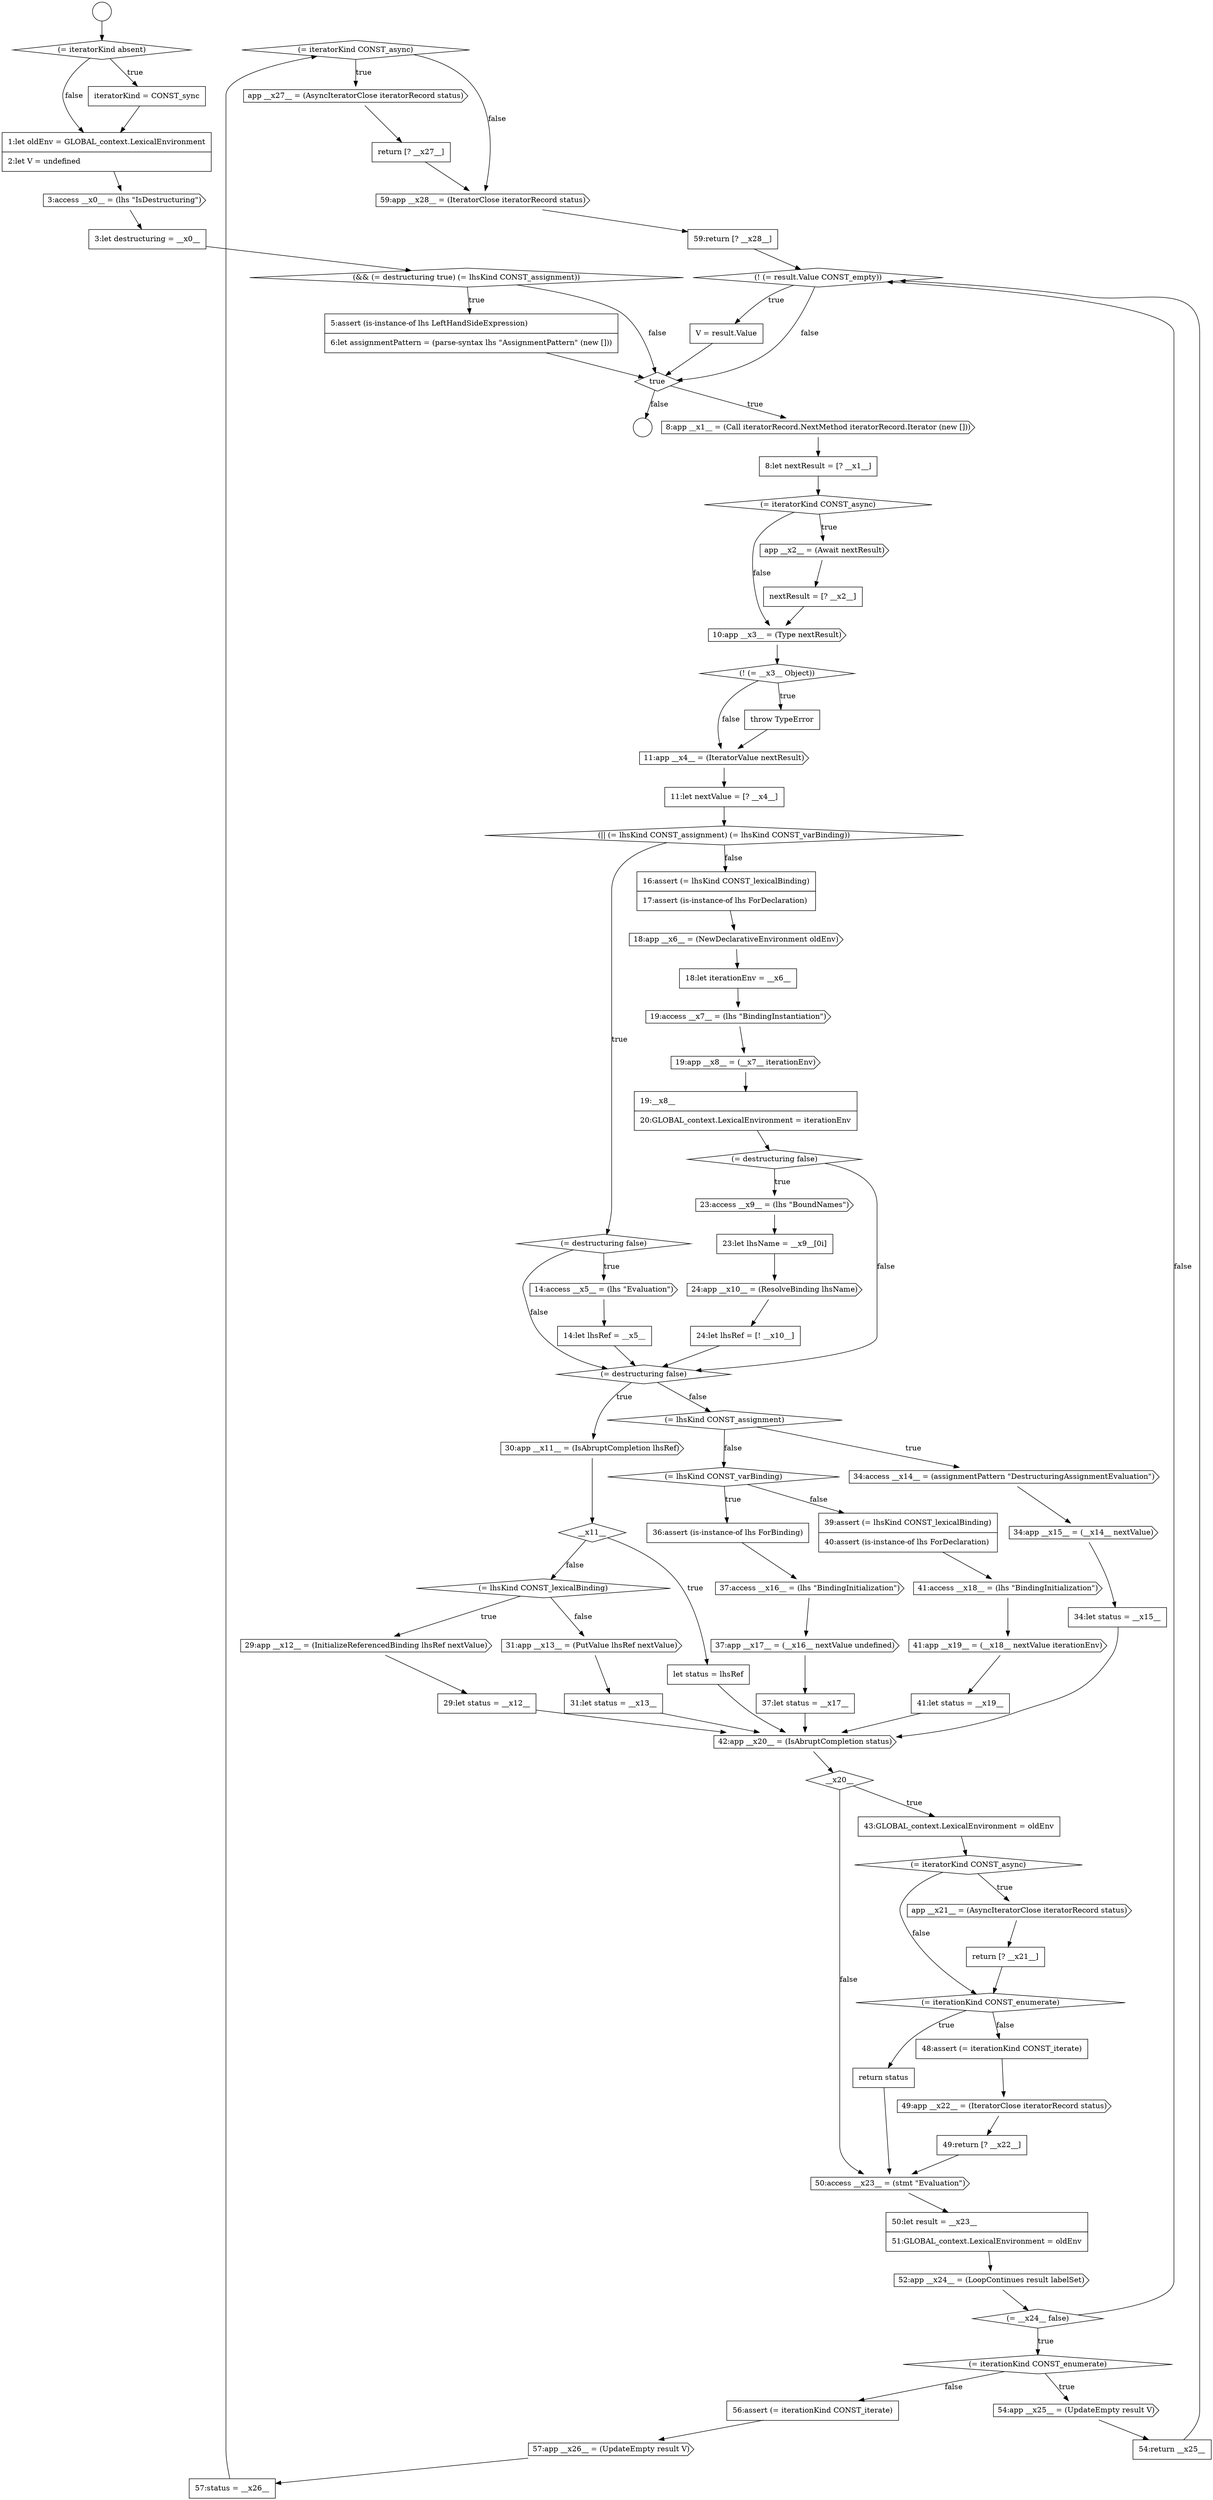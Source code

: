 digraph {
  node7272 [shape=diamond, label=<<font color="black">(= iteratorKind CONST_async)</font>> color="black" fillcolor="white" style=filled]
  node7260 [shape=cds, label=<<font color="black">49:app __x22__ = (IteratorClose iteratorRecord status)</font>> color="black" fillcolor="white" style=filled]
  node7219 [shape=cds, label=<<font color="black">18:app __x6__ = (NewDeclarativeEnvironment oldEnv)</font>> color="black" fillcolor="white" style=filled]
  node7253 [shape=none, margin=0, label=<<font color="black">
    <table border="0" cellborder="1" cellspacing="0" cellpadding="10">
      <tr><td align="left">43:GLOBAL_context.LexicalEnvironment = oldEnv</td></tr>
    </table>
  </font>> color="black" fillcolor="white" style=filled]
  node7198 [shape=none, margin=0, label=<<font color="black">
    <table border="0" cellborder="1" cellspacing="0" cellpadding="10">
      <tr><td align="left">1:let oldEnv = GLOBAL_context.LexicalEnvironment</td></tr>
      <tr><td align="left">2:let V = undefined</td></tr>
    </table>
  </font>> color="black" fillcolor="white" style=filled]
  node7208 [shape=none, margin=0, label=<<font color="black">
    <table border="0" cellborder="1" cellspacing="0" cellpadding="10">
      <tr><td align="left">nextResult = [? __x2__]</td></tr>
    </table>
  </font>> color="black" fillcolor="white" style=filled]
  node7203 [shape=diamond, label=<<font color="black">true</font>> color="black" fillcolor="white" style=filled]
  node7220 [shape=none, margin=0, label=<<font color="black">
    <table border="0" cellborder="1" cellspacing="0" cellpadding="10">
      <tr><td align="left">18:let iterationEnv = __x6__</td></tr>
    </table>
  </font>> color="black" fillcolor="white" style=filled]
  node7235 [shape=none, margin=0, label=<<font color="black">
    <table border="0" cellborder="1" cellspacing="0" cellpadding="10">
      <tr><td align="left">29:let status = __x12__</td></tr>
    </table>
  </font>> color="black" fillcolor="white" style=filled]
  node7240 [shape=cds, label=<<font color="black">34:app __x15__ = (__x14__ nextValue)</font>> color="black" fillcolor="white" style=filled]
  node7241 [shape=none, margin=0, label=<<font color="black">
    <table border="0" cellborder="1" cellspacing="0" cellpadding="10">
      <tr><td align="left">34:let status = __x15__</td></tr>
    </table>
  </font>> color="black" fillcolor="white" style=filled]
  node7277 [shape=diamond, label=<<font color="black">(! (= result.Value CONST_empty))</font>> color="black" fillcolor="white" style=filled]
  node7262 [shape=cds, label=<<font color="black">50:access __x23__ = (stmt &quot;Evaluation&quot;)</font>> color="black" fillcolor="white" style=filled]
  node7209 [shape=cds, label=<<font color="black">10:app __x3__ = (Type nextResult)</font>> color="black" fillcolor="white" style=filled]
  node7215 [shape=diamond, label=<<font color="black">(= destructuring false)</font>> color="black" fillcolor="white" style=filled]
  node7236 [shape=cds, label=<<font color="black">31:app __x13__ = (PutValue lhsRef nextValue)</font>> color="black" fillcolor="white" style=filled]
  node7226 [shape=none, margin=0, label=<<font color="black">
    <table border="0" cellborder="1" cellspacing="0" cellpadding="10">
      <tr><td align="left">23:let lhsName = __x9__[0i]</td></tr>
    </table>
  </font>> color="black" fillcolor="white" style=filled]
  node7258 [shape=none, margin=0, label=<<font color="black">
    <table border="0" cellborder="1" cellspacing="0" cellpadding="10">
      <tr><td align="left">return status</td></tr>
    </table>
  </font>> color="black" fillcolor="white" style=filled]
  node7268 [shape=none, margin=0, label=<<font color="black">
    <table border="0" cellborder="1" cellspacing="0" cellpadding="10">
      <tr><td align="left">54:return __x25__</td></tr>
    </table>
  </font>> color="black" fillcolor="white" style=filled]
  node7273 [shape=cds, label=<<font color="black">app __x27__ = (AsyncIteratorClose iteratorRecord status)</font>> color="black" fillcolor="white" style=filled]
  node7245 [shape=cds, label=<<font color="black">37:app __x17__ = (__x16__ nextValue undefined)</font>> color="black" fillcolor="white" style=filled]
  node7247 [shape=none, margin=0, label=<<font color="black">
    <table border="0" cellborder="1" cellspacing="0" cellpadding="10">
      <tr><td align="left">39:assert (= lhsKind CONST_lexicalBinding)</td></tr>
      <tr><td align="left">40:assert (is-instance-of lhs ForDeclaration)</td></tr>
    </table>
  </font>> color="black" fillcolor="white" style=filled]
  node7194 [shape=circle label=" " color="black" fillcolor="white" style=filled]
  node7213 [shape=none, margin=0, label=<<font color="black">
    <table border="0" cellborder="1" cellspacing="0" cellpadding="10">
      <tr><td align="left">11:let nextValue = [? __x4__]</td></tr>
    </table>
  </font>> color="black" fillcolor="white" style=filled]
  node7230 [shape=cds, label=<<font color="black">30:app __x11__ = (IsAbruptCompletion lhsRef)</font>> color="black" fillcolor="white" style=filled]
  node7197 [shape=none, margin=0, label=<<font color="black">
    <table border="0" cellborder="1" cellspacing="0" cellpadding="10">
      <tr><td align="left">iteratorKind = CONST_sync</td></tr>
    </table>
  </font>> color="black" fillcolor="white" style=filled]
  node7254 [shape=diamond, label=<<font color="black">(= iteratorKind CONST_async)</font>> color="black" fillcolor="white" style=filled]
  node7217 [shape=none, margin=0, label=<<font color="black">
    <table border="0" cellborder="1" cellspacing="0" cellpadding="10">
      <tr><td align="left">14:let lhsRef = __x5__</td></tr>
    </table>
  </font>> color="black" fillcolor="white" style=filled]
  node7269 [shape=none, margin=0, label=<<font color="black">
    <table border="0" cellborder="1" cellspacing="0" cellpadding="10">
      <tr><td align="left">56:assert (= iterationKind CONST_iterate)</td></tr>
    </table>
  </font>> color="black" fillcolor="white" style=filled]
  node7229 [shape=diamond, label=<<font color="black">(= destructuring false)</font>> color="black" fillcolor="white" style=filled]
  node7244 [shape=cds, label=<<font color="black">37:access __x16__ = (lhs &quot;BindingInitialization&quot;)</font>> color="black" fillcolor="white" style=filled]
  node7237 [shape=none, margin=0, label=<<font color="black">
    <table border="0" cellborder="1" cellspacing="0" cellpadding="10">
      <tr><td align="left">31:let status = __x13__</td></tr>
    </table>
  </font>> color="black" fillcolor="white" style=filled]
  node7276 [shape=none, margin=0, label=<<font color="black">
    <table border="0" cellborder="1" cellspacing="0" cellpadding="10">
      <tr><td align="left">59:return [? __x28__]</td></tr>
    </table>
  </font>> color="black" fillcolor="white" style=filled]
  node7204 [shape=cds, label=<<font color="black">8:app __x1__ = (Call iteratorRecord.NextMethod iteratorRecord.Iterator (new []))</font>> color="black" fillcolor="white" style=filled]
  node7222 [shape=cds, label=<<font color="black">19:app __x8__ = (__x7__ iterationEnv)</font>> color="black" fillcolor="white" style=filled]
  node7205 [shape=none, margin=0, label=<<font color="black">
    <table border="0" cellborder="1" cellspacing="0" cellpadding="10">
      <tr><td align="left">8:let nextResult = [? __x1__]</td></tr>
    </table>
  </font>> color="black" fillcolor="white" style=filled]
  node7249 [shape=cds, label=<<font color="black">41:app __x19__ = (__x18__ nextValue iterationEnv)</font>> color="black" fillcolor="white" style=filled]
  node7221 [shape=cds, label=<<font color="black">19:access __x7__ = (lhs &quot;BindingInstantiation&quot;)</font>> color="black" fillcolor="white" style=filled]
  node7261 [shape=none, margin=0, label=<<font color="black">
    <table border="0" cellborder="1" cellspacing="0" cellpadding="10">
      <tr><td align="left">49:return [? __x22__]</td></tr>
    </table>
  </font>> color="black" fillcolor="white" style=filled]
  node7225 [shape=cds, label=<<font color="black">23:access __x9__ = (lhs &quot;BoundNames&quot;)</font>> color="black" fillcolor="white" style=filled]
  node7257 [shape=diamond, label=<<font color="black">(= iterationKind CONST_enumerate)</font>> color="black" fillcolor="white" style=filled]
  node7212 [shape=cds, label=<<font color="black">11:app __x4__ = (IteratorValue nextResult)</font>> color="black" fillcolor="white" style=filled]
  node7233 [shape=diamond, label=<<font color="black">(= lhsKind CONST_lexicalBinding)</font>> color="black" fillcolor="white" style=filled]
  node7223 [shape=none, margin=0, label=<<font color="black">
    <table border="0" cellborder="1" cellspacing="0" cellpadding="10">
      <tr><td align="left">19:__x8__</td></tr>
      <tr><td align="left">20:GLOBAL_context.LexicalEnvironment = iterationEnv</td></tr>
    </table>
  </font>> color="black" fillcolor="white" style=filled]
  node7218 [shape=none, margin=0, label=<<font color="black">
    <table border="0" cellborder="1" cellspacing="0" cellpadding="10">
      <tr><td align="left">16:assert (= lhsKind CONST_lexicalBinding)</td></tr>
      <tr><td align="left">17:assert (is-instance-of lhs ForDeclaration)</td></tr>
    </table>
  </font>> color="black" fillcolor="white" style=filled]
  node7201 [shape=diamond, label=<<font color="black">(&amp;&amp; (= destructuring true) (= lhsKind CONST_assignment))</font>> color="black" fillcolor="white" style=filled]
  node7270 [shape=cds, label=<<font color="black">57:app __x26__ = (UpdateEmpty result V)</font>> color="black" fillcolor="white" style=filled]
  node7255 [shape=cds, label=<<font color="black">app __x21__ = (AsyncIteratorClose iteratorRecord status)</font>> color="black" fillcolor="white" style=filled]
  node7265 [shape=diamond, label=<<font color="black">(= __x24__ false)</font>> color="black" fillcolor="white" style=filled]
  node7206 [shape=diamond, label=<<font color="black">(= iteratorKind CONST_async)</font>> color="black" fillcolor="white" style=filled]
  node7238 [shape=diamond, label=<<font color="black">(= lhsKind CONST_assignment)</font>> color="black" fillcolor="white" style=filled]
  node7275 [shape=cds, label=<<font color="black">59:app __x28__ = (IteratorClose iteratorRecord status)</font>> color="black" fillcolor="white" style=filled]
  node7250 [shape=none, margin=0, label=<<font color="black">
    <table border="0" cellborder="1" cellspacing="0" cellpadding="10">
      <tr><td align="left">41:let status = __x19__</td></tr>
    </table>
  </font>> color="black" fillcolor="white" style=filled]
  node7200 [shape=none, margin=0, label=<<font color="black">
    <table border="0" cellborder="1" cellspacing="0" cellpadding="10">
      <tr><td align="left">3:let destructuring = __x0__</td></tr>
    </table>
  </font>> color="black" fillcolor="white" style=filled]
  node7232 [shape=none, margin=0, label=<<font color="black">
    <table border="0" cellborder="1" cellspacing="0" cellpadding="10">
      <tr><td align="left">let status = lhsRef</td></tr>
    </table>
  </font>> color="black" fillcolor="white" style=filled]
  node7211 [shape=none, margin=0, label=<<font color="black">
    <table border="0" cellborder="1" cellspacing="0" cellpadding="10">
      <tr><td align="left">throw TypeError</td></tr>
    </table>
  </font>> color="black" fillcolor="white" style=filled]
  node7196 [shape=diamond, label=<<font color="black">(= iteratorKind absent)</font>> color="black" fillcolor="white" style=filled]
  node7228 [shape=none, margin=0, label=<<font color="black">
    <table border="0" cellborder="1" cellspacing="0" cellpadding="10">
      <tr><td align="left">24:let lhsRef = [! __x10__]</td></tr>
    </table>
  </font>> color="black" fillcolor="white" style=filled]
  node7264 [shape=cds, label=<<font color="black">52:app __x24__ = (LoopContinues result labelSet)</font>> color="black" fillcolor="white" style=filled]
  node7243 [shape=none, margin=0, label=<<font color="black">
    <table border="0" cellborder="1" cellspacing="0" cellpadding="10">
      <tr><td align="left">36:assert (is-instance-of lhs ForBinding)</td></tr>
    </table>
  </font>> color="black" fillcolor="white" style=filled]
  node7207 [shape=cds, label=<<font color="black">app __x2__ = (Await nextResult)</font>> color="black" fillcolor="white" style=filled]
  node7251 [shape=cds, label=<<font color="black">42:app __x20__ = (IsAbruptCompletion status)</font>> color="black" fillcolor="white" style=filled]
  node7202 [shape=none, margin=0, label=<<font color="black">
    <table border="0" cellborder="1" cellspacing="0" cellpadding="10">
      <tr><td align="left">5:assert (is-instance-of lhs LeftHandSideExpression)</td></tr>
      <tr><td align="left">6:let assignmentPattern = (parse-syntax lhs &quot;AssignmentPattern&quot; (new []))</td></tr>
    </table>
  </font>> color="black" fillcolor="white" style=filled]
  node7224 [shape=diamond, label=<<font color="black">(= destructuring false)</font>> color="black" fillcolor="white" style=filled]
  node7234 [shape=cds, label=<<font color="black">29:app __x12__ = (InitializeReferencedBinding lhsRef nextValue)</font>> color="black" fillcolor="white" style=filled]
  node7239 [shape=cds, label=<<font color="black">34:access __x14__ = (assignmentPattern &quot;DestructuringAssignmentEvaluation&quot;)</font>> color="black" fillcolor="white" style=filled]
  node7271 [shape=none, margin=0, label=<<font color="black">
    <table border="0" cellborder="1" cellspacing="0" cellpadding="10">
      <tr><td align="left">57:status = __x26__</td></tr>
    </table>
  </font>> color="black" fillcolor="white" style=filled]
  node7256 [shape=none, margin=0, label=<<font color="black">
    <table border="0" cellborder="1" cellspacing="0" cellpadding="10">
      <tr><td align="left">return [? __x21__]</td></tr>
    </table>
  </font>> color="black" fillcolor="white" style=filled]
  node7266 [shape=diamond, label=<<font color="black">(= iterationKind CONST_enumerate)</font>> color="black" fillcolor="white" style=filled]
  node7216 [shape=cds, label=<<font color="black">14:access __x5__ = (lhs &quot;Evaluation&quot;)</font>> color="black" fillcolor="white" style=filled]
  node7231 [shape=diamond, label=<<font color="black">__x11__</font>> color="black" fillcolor="white" style=filled]
  node7248 [shape=cds, label=<<font color="black">41:access __x18__ = (lhs &quot;BindingInitialization&quot;)</font>> color="black" fillcolor="white" style=filled]
  node7210 [shape=diamond, label=<<font color="black">(! (= __x3__ Object))</font>> color="black" fillcolor="white" style=filled]
  node7259 [shape=none, margin=0, label=<<font color="black">
    <table border="0" cellborder="1" cellspacing="0" cellpadding="10">
      <tr><td align="left">48:assert (= iterationKind CONST_iterate)</td></tr>
    </table>
  </font>> color="black" fillcolor="white" style=filled]
  node7242 [shape=diamond, label=<<font color="black">(= lhsKind CONST_varBinding)</font>> color="black" fillcolor="white" style=filled]
  node7199 [shape=cds, label=<<font color="black">3:access __x0__ = (lhs &quot;IsDestructuring&quot;)</font>> color="black" fillcolor="white" style=filled]
  node7278 [shape=none, margin=0, label=<<font color="black">
    <table border="0" cellborder="1" cellspacing="0" cellpadding="10">
      <tr><td align="left">V = result.Value</td></tr>
    </table>
  </font>> color="black" fillcolor="white" style=filled]
  node7214 [shape=diamond, label=<<font color="black">(|| (= lhsKind CONST_assignment) (= lhsKind CONST_varBinding))</font>> color="black" fillcolor="white" style=filled]
  node7227 [shape=cds, label=<<font color="black">24:app __x10__ = (ResolveBinding lhsName)</font>> color="black" fillcolor="white" style=filled]
  node7263 [shape=none, margin=0, label=<<font color="black">
    <table border="0" cellborder="1" cellspacing="0" cellpadding="10">
      <tr><td align="left">50:let result = __x23__</td></tr>
      <tr><td align="left">51:GLOBAL_context.LexicalEnvironment = oldEnv</td></tr>
    </table>
  </font>> color="black" fillcolor="white" style=filled]
  node7252 [shape=diamond, label=<<font color="black">__x20__</font>> color="black" fillcolor="white" style=filled]
  node7246 [shape=none, margin=0, label=<<font color="black">
    <table border="0" cellborder="1" cellspacing="0" cellpadding="10">
      <tr><td align="left">37:let status = __x17__</td></tr>
    </table>
  </font>> color="black" fillcolor="white" style=filled]
  node7195 [shape=circle label=" " color="black" fillcolor="white" style=filled]
  node7274 [shape=none, margin=0, label=<<font color="black">
    <table border="0" cellborder="1" cellspacing="0" cellpadding="10">
      <tr><td align="left">return [? __x27__]</td></tr>
    </table>
  </font>> color="black" fillcolor="white" style=filled]
  node7267 [shape=cds, label=<<font color="black">54:app __x25__ = (UpdateEmpty result V)</font>> color="black" fillcolor="white" style=filled]
  node7251 -> node7252 [ color="black"]
  node7200 -> node7201 [ color="black"]
  node7248 -> node7249 [ color="black"]
  node7209 -> node7210 [ color="black"]
  node7256 -> node7257 [ color="black"]
  node7278 -> node7203 [ color="black"]
  node7205 -> node7206 [ color="black"]
  node7269 -> node7270 [ color="black"]
  node7226 -> node7227 [ color="black"]
  node7225 -> node7226 [ color="black"]
  node7228 -> node7229 [ color="black"]
  node7260 -> node7261 [ color="black"]
  node7234 -> node7235 [ color="black"]
  node7208 -> node7209 [ color="black"]
  node7203 -> node7204 [label=<<font color="black">true</font>> color="black"]
  node7203 -> node7195 [label=<<font color="black">false</font>> color="black"]
  node7262 -> node7263 [ color="black"]
  node7219 -> node7220 [ color="black"]
  node7224 -> node7225 [label=<<font color="black">true</font>> color="black"]
  node7224 -> node7229 [label=<<font color="black">false</font>> color="black"]
  node7252 -> node7253 [label=<<font color="black">true</font>> color="black"]
  node7252 -> node7262 [label=<<font color="black">false</font>> color="black"]
  node7253 -> node7254 [ color="black"]
  node7275 -> node7276 [ color="black"]
  node7273 -> node7274 [ color="black"]
  node7245 -> node7246 [ color="black"]
  node7266 -> node7267 [label=<<font color="black">true</font>> color="black"]
  node7266 -> node7269 [label=<<font color="black">false</font>> color="black"]
  node7246 -> node7251 [ color="black"]
  node7220 -> node7221 [ color="black"]
  node7204 -> node7205 [ color="black"]
  node7250 -> node7251 [ color="black"]
  node7276 -> node7277 [ color="black"]
  node7272 -> node7273 [label=<<font color="black">true</font>> color="black"]
  node7272 -> node7275 [label=<<font color="black">false</font>> color="black"]
  node7223 -> node7224 [ color="black"]
  node7240 -> node7241 [ color="black"]
  node7259 -> node7260 [ color="black"]
  node7227 -> node7228 [ color="black"]
  node7229 -> node7230 [label=<<font color="black">true</font>> color="black"]
  node7229 -> node7238 [label=<<font color="black">false</font>> color="black"]
  node7221 -> node7222 [ color="black"]
  node7215 -> node7216 [label=<<font color="black">true</font>> color="black"]
  node7215 -> node7229 [label=<<font color="black">false</font>> color="black"]
  node7236 -> node7237 [ color="black"]
  node7213 -> node7214 [ color="black"]
  node7202 -> node7203 [ color="black"]
  node7214 -> node7215 [label=<<font color="black">true</font>> color="black"]
  node7214 -> node7218 [label=<<font color="black">false</font>> color="black"]
  node7216 -> node7217 [ color="black"]
  node7261 -> node7262 [ color="black"]
  node7239 -> node7240 [ color="black"]
  node7244 -> node7245 [ color="black"]
  node7238 -> node7239 [label=<<font color="black">true</font>> color="black"]
  node7238 -> node7242 [label=<<font color="black">false</font>> color="black"]
  node7237 -> node7251 [ color="black"]
  node7263 -> node7264 [ color="black"]
  node7194 -> node7196 [ color="black"]
  node7267 -> node7268 [ color="black"]
  node7264 -> node7265 [ color="black"]
  node7232 -> node7251 [ color="black"]
  node7199 -> node7200 [ color="black"]
  node7198 -> node7199 [ color="black"]
  node7211 -> node7212 [ color="black"]
  node7233 -> node7234 [label=<<font color="black">true</font>> color="black"]
  node7233 -> node7236 [label=<<font color="black">false</font>> color="black"]
  node7268 -> node7277 [ color="black"]
  node7230 -> node7231 [ color="black"]
  node7247 -> node7248 [ color="black"]
  node7212 -> node7213 [ color="black"]
  node7201 -> node7202 [label=<<font color="black">true</font>> color="black"]
  node7201 -> node7203 [label=<<font color="black">false</font>> color="black"]
  node7196 -> node7197 [label=<<font color="black">true</font>> color="black"]
  node7196 -> node7198 [label=<<font color="black">false</font>> color="black"]
  node7235 -> node7251 [ color="black"]
  node7255 -> node7256 [ color="black"]
  node7222 -> node7223 [ color="black"]
  node7274 -> node7275 [ color="black"]
  node7210 -> node7211 [label=<<font color="black">true</font>> color="black"]
  node7210 -> node7212 [label=<<font color="black">false</font>> color="black"]
  node7271 -> node7272 [ color="black"]
  node7217 -> node7229 [ color="black"]
  node7270 -> node7271 [ color="black"]
  node7243 -> node7244 [ color="black"]
  node7241 -> node7251 [ color="black"]
  node7206 -> node7207 [label=<<font color="black">true</font>> color="black"]
  node7206 -> node7209 [label=<<font color="black">false</font>> color="black"]
  node7231 -> node7232 [label=<<font color="black">true</font>> color="black"]
  node7231 -> node7233 [label=<<font color="black">false</font>> color="black"]
  node7197 -> node7198 [ color="black"]
  node7218 -> node7219 [ color="black"]
  node7249 -> node7250 [ color="black"]
  node7258 -> node7262 [ color="black"]
  node7277 -> node7278 [label=<<font color="black">true</font>> color="black"]
  node7277 -> node7203 [label=<<font color="black">false</font>> color="black"]
  node7257 -> node7258 [label=<<font color="black">true</font>> color="black"]
  node7257 -> node7259 [label=<<font color="black">false</font>> color="black"]
  node7242 -> node7243 [label=<<font color="black">true</font>> color="black"]
  node7242 -> node7247 [label=<<font color="black">false</font>> color="black"]
  node7254 -> node7255 [label=<<font color="black">true</font>> color="black"]
  node7254 -> node7257 [label=<<font color="black">false</font>> color="black"]
  node7207 -> node7208 [ color="black"]
  node7265 -> node7266 [label=<<font color="black">true</font>> color="black"]
  node7265 -> node7277 [label=<<font color="black">false</font>> color="black"]
}
